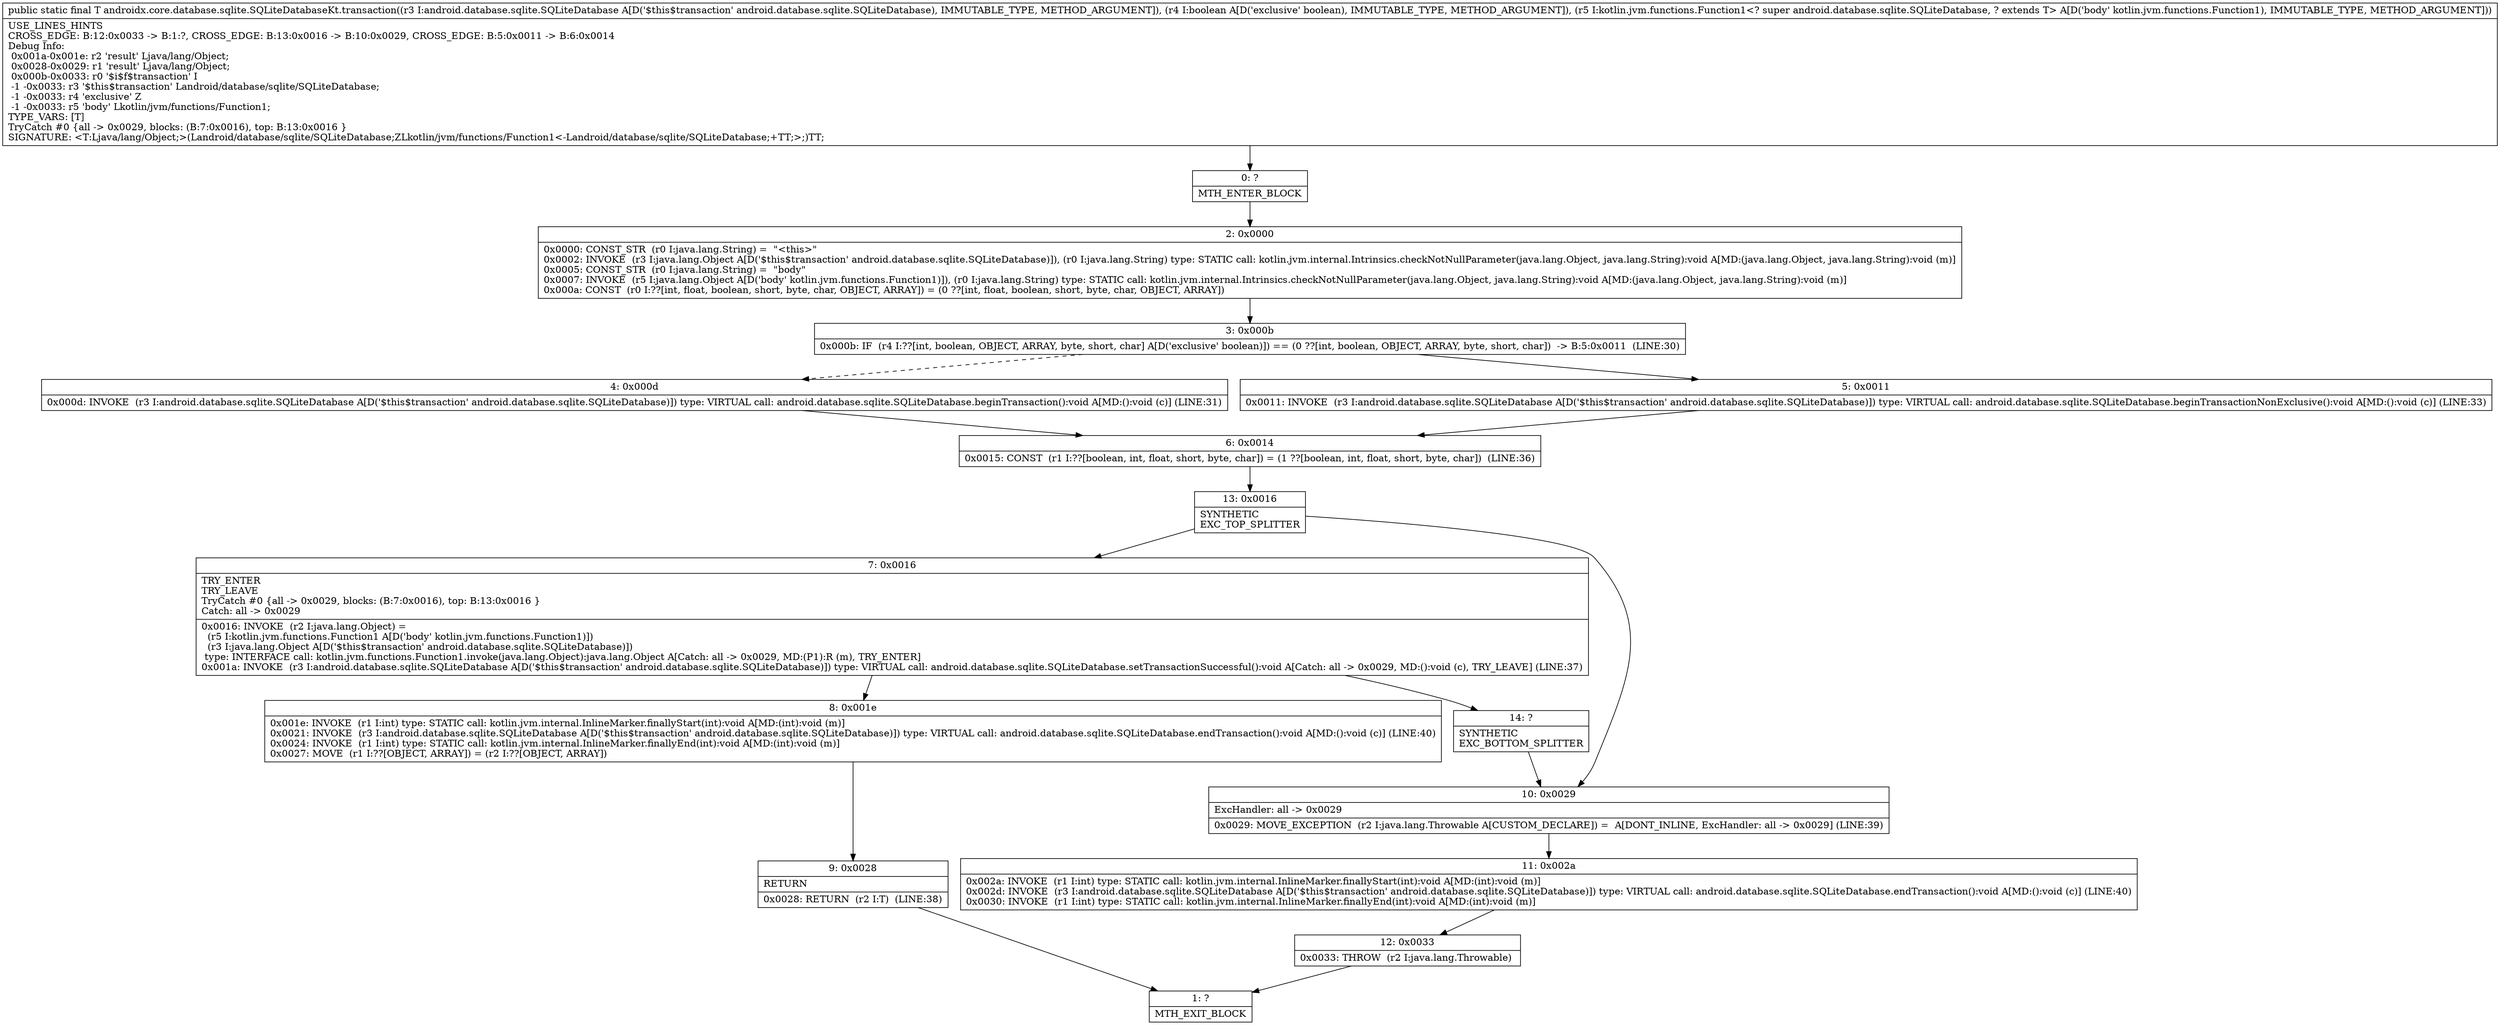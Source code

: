 digraph "CFG forandroidx.core.database.sqlite.SQLiteDatabaseKt.transaction(Landroid\/database\/sqlite\/SQLiteDatabase;ZLkotlin\/jvm\/functions\/Function1;)Ljava\/lang\/Object;" {
Node_0 [shape=record,label="{0\:\ ?|MTH_ENTER_BLOCK\l}"];
Node_2 [shape=record,label="{2\:\ 0x0000|0x0000: CONST_STR  (r0 I:java.lang.String) =  \"\<this\>\" \l0x0002: INVOKE  (r3 I:java.lang.Object A[D('$this$transaction' android.database.sqlite.SQLiteDatabase)]), (r0 I:java.lang.String) type: STATIC call: kotlin.jvm.internal.Intrinsics.checkNotNullParameter(java.lang.Object, java.lang.String):void A[MD:(java.lang.Object, java.lang.String):void (m)]\l0x0005: CONST_STR  (r0 I:java.lang.String) =  \"body\" \l0x0007: INVOKE  (r5 I:java.lang.Object A[D('body' kotlin.jvm.functions.Function1)]), (r0 I:java.lang.String) type: STATIC call: kotlin.jvm.internal.Intrinsics.checkNotNullParameter(java.lang.Object, java.lang.String):void A[MD:(java.lang.Object, java.lang.String):void (m)]\l0x000a: CONST  (r0 I:??[int, float, boolean, short, byte, char, OBJECT, ARRAY]) = (0 ??[int, float, boolean, short, byte, char, OBJECT, ARRAY]) \l}"];
Node_3 [shape=record,label="{3\:\ 0x000b|0x000b: IF  (r4 I:??[int, boolean, OBJECT, ARRAY, byte, short, char] A[D('exclusive' boolean)]) == (0 ??[int, boolean, OBJECT, ARRAY, byte, short, char])  \-\> B:5:0x0011  (LINE:30)\l}"];
Node_4 [shape=record,label="{4\:\ 0x000d|0x000d: INVOKE  (r3 I:android.database.sqlite.SQLiteDatabase A[D('$this$transaction' android.database.sqlite.SQLiteDatabase)]) type: VIRTUAL call: android.database.sqlite.SQLiteDatabase.beginTransaction():void A[MD:():void (c)] (LINE:31)\l}"];
Node_6 [shape=record,label="{6\:\ 0x0014|0x0015: CONST  (r1 I:??[boolean, int, float, short, byte, char]) = (1 ??[boolean, int, float, short, byte, char])  (LINE:36)\l}"];
Node_13 [shape=record,label="{13\:\ 0x0016|SYNTHETIC\lEXC_TOP_SPLITTER\l}"];
Node_7 [shape=record,label="{7\:\ 0x0016|TRY_ENTER\lTRY_LEAVE\lTryCatch #0 \{all \-\> 0x0029, blocks: (B:7:0x0016), top: B:13:0x0016 \}\lCatch: all \-\> 0x0029\l|0x0016: INVOKE  (r2 I:java.lang.Object) = \l  (r5 I:kotlin.jvm.functions.Function1 A[D('body' kotlin.jvm.functions.Function1)])\l  (r3 I:java.lang.Object A[D('$this$transaction' android.database.sqlite.SQLiteDatabase)])\l type: INTERFACE call: kotlin.jvm.functions.Function1.invoke(java.lang.Object):java.lang.Object A[Catch: all \-\> 0x0029, MD:(P1):R (m), TRY_ENTER]\l0x001a: INVOKE  (r3 I:android.database.sqlite.SQLiteDatabase A[D('$this$transaction' android.database.sqlite.SQLiteDatabase)]) type: VIRTUAL call: android.database.sqlite.SQLiteDatabase.setTransactionSuccessful():void A[Catch: all \-\> 0x0029, MD:():void (c), TRY_LEAVE] (LINE:37)\l}"];
Node_8 [shape=record,label="{8\:\ 0x001e|0x001e: INVOKE  (r1 I:int) type: STATIC call: kotlin.jvm.internal.InlineMarker.finallyStart(int):void A[MD:(int):void (m)]\l0x0021: INVOKE  (r3 I:android.database.sqlite.SQLiteDatabase A[D('$this$transaction' android.database.sqlite.SQLiteDatabase)]) type: VIRTUAL call: android.database.sqlite.SQLiteDatabase.endTransaction():void A[MD:():void (c)] (LINE:40)\l0x0024: INVOKE  (r1 I:int) type: STATIC call: kotlin.jvm.internal.InlineMarker.finallyEnd(int):void A[MD:(int):void (m)]\l0x0027: MOVE  (r1 I:??[OBJECT, ARRAY]) = (r2 I:??[OBJECT, ARRAY]) \l}"];
Node_9 [shape=record,label="{9\:\ 0x0028|RETURN\l|0x0028: RETURN  (r2 I:T)  (LINE:38)\l}"];
Node_1 [shape=record,label="{1\:\ ?|MTH_EXIT_BLOCK\l}"];
Node_14 [shape=record,label="{14\:\ ?|SYNTHETIC\lEXC_BOTTOM_SPLITTER\l}"];
Node_10 [shape=record,label="{10\:\ 0x0029|ExcHandler: all \-\> 0x0029\l|0x0029: MOVE_EXCEPTION  (r2 I:java.lang.Throwable A[CUSTOM_DECLARE]) =  A[DONT_INLINE, ExcHandler: all \-\> 0x0029] (LINE:39)\l}"];
Node_11 [shape=record,label="{11\:\ 0x002a|0x002a: INVOKE  (r1 I:int) type: STATIC call: kotlin.jvm.internal.InlineMarker.finallyStart(int):void A[MD:(int):void (m)]\l0x002d: INVOKE  (r3 I:android.database.sqlite.SQLiteDatabase A[D('$this$transaction' android.database.sqlite.SQLiteDatabase)]) type: VIRTUAL call: android.database.sqlite.SQLiteDatabase.endTransaction():void A[MD:():void (c)] (LINE:40)\l0x0030: INVOKE  (r1 I:int) type: STATIC call: kotlin.jvm.internal.InlineMarker.finallyEnd(int):void A[MD:(int):void (m)]\l}"];
Node_12 [shape=record,label="{12\:\ 0x0033|0x0033: THROW  (r2 I:java.lang.Throwable) \l}"];
Node_5 [shape=record,label="{5\:\ 0x0011|0x0011: INVOKE  (r3 I:android.database.sqlite.SQLiteDatabase A[D('$this$transaction' android.database.sqlite.SQLiteDatabase)]) type: VIRTUAL call: android.database.sqlite.SQLiteDatabase.beginTransactionNonExclusive():void A[MD:():void (c)] (LINE:33)\l}"];
MethodNode[shape=record,label="{public static final T androidx.core.database.sqlite.SQLiteDatabaseKt.transaction((r3 I:android.database.sqlite.SQLiteDatabase A[D('$this$transaction' android.database.sqlite.SQLiteDatabase), IMMUTABLE_TYPE, METHOD_ARGUMENT]), (r4 I:boolean A[D('exclusive' boolean), IMMUTABLE_TYPE, METHOD_ARGUMENT]), (r5 I:kotlin.jvm.functions.Function1\<? super android.database.sqlite.SQLiteDatabase, ? extends T\> A[D('body' kotlin.jvm.functions.Function1), IMMUTABLE_TYPE, METHOD_ARGUMENT]))  | USE_LINES_HINTS\lCROSS_EDGE: B:12:0x0033 \-\> B:1:?, CROSS_EDGE: B:13:0x0016 \-\> B:10:0x0029, CROSS_EDGE: B:5:0x0011 \-\> B:6:0x0014\lDebug Info:\l  0x001a\-0x001e: r2 'result' Ljava\/lang\/Object;\l  0x0028\-0x0029: r1 'result' Ljava\/lang\/Object;\l  0x000b\-0x0033: r0 '$i$f$transaction' I\l  \-1 \-0x0033: r3 '$this$transaction' Landroid\/database\/sqlite\/SQLiteDatabase;\l  \-1 \-0x0033: r4 'exclusive' Z\l  \-1 \-0x0033: r5 'body' Lkotlin\/jvm\/functions\/Function1;\lTYPE_VARS: [T]\lTryCatch #0 \{all \-\> 0x0029, blocks: (B:7:0x0016), top: B:13:0x0016 \}\lSIGNATURE: \<T:Ljava\/lang\/Object;\>(Landroid\/database\/sqlite\/SQLiteDatabase;ZLkotlin\/jvm\/functions\/Function1\<\-Landroid\/database\/sqlite\/SQLiteDatabase;+TT;\>;)TT;\l}"];
MethodNode -> Node_0;Node_0 -> Node_2;
Node_2 -> Node_3;
Node_3 -> Node_4[style=dashed];
Node_3 -> Node_5;
Node_4 -> Node_6;
Node_6 -> Node_13;
Node_13 -> Node_7;
Node_13 -> Node_10;
Node_7 -> Node_8;
Node_7 -> Node_14;
Node_8 -> Node_9;
Node_9 -> Node_1;
Node_14 -> Node_10;
Node_10 -> Node_11;
Node_11 -> Node_12;
Node_12 -> Node_1;
Node_5 -> Node_6;
}

